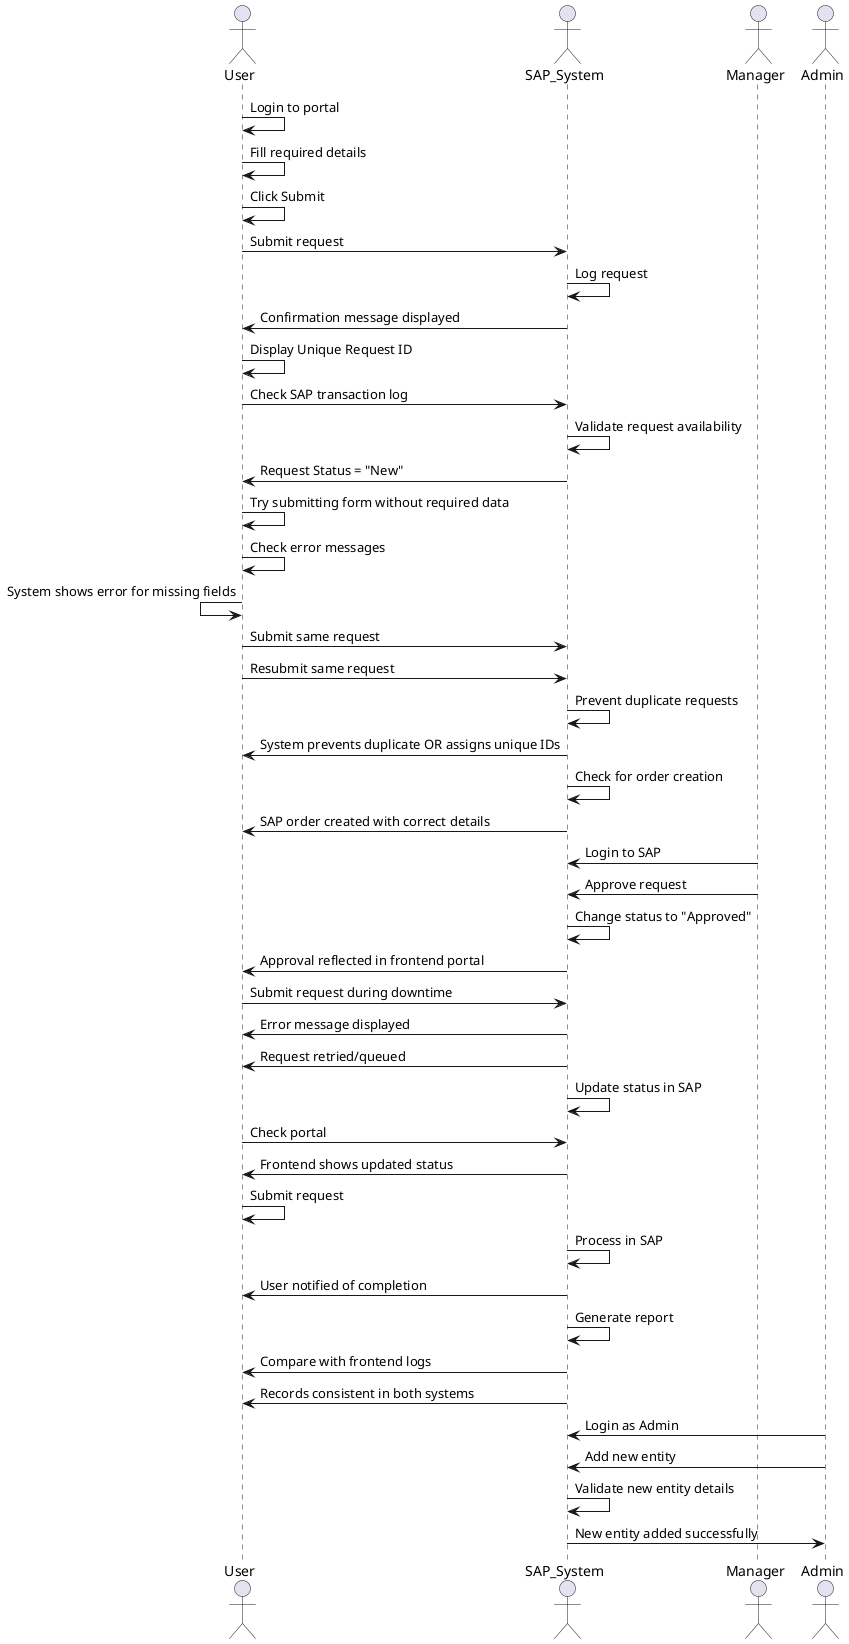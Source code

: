 @startuml
actor User
actor SAP_System
actor Manager
actor Admin

User -> User: Login to portal
User -> User: Fill required details
User -> User: Click Submit
User -> SAP_System: Submit request
SAP_System -> SAP_System: Log request
User <- SAP_System: Confirmation message displayed
User -> User: Display Unique Request ID 

User -> SAP_System: Check SAP transaction log
SAP_System -> SAP_System: Validate request availability
User <- SAP_System: Request Status = "New"

User -> User: Try submitting form without required data
User -> User: Check error messages
User <- User: System shows error for missing fields

User -> SAP_System: Submit same request
User -> SAP_System: Resubmit same request
SAP_System -> SAP_System: Prevent duplicate requests
User <- SAP_System: System prevents duplicate OR assigns unique IDs

SAP_System -> SAP_System: Check for order creation
User <- SAP_System: SAP order created with correct details

Manager -> SAP_System: Login to SAP
Manager -> SAP_System: Approve request
SAP_System -> SAP_System: Change status to "Approved"
User <- SAP_System: Approval reflected in frontend portal

User -> SAP_System: Submit request during downtime
SAP_System -> User: Error message displayed
User <- SAP_System: Request retried/queued 

SAP_System -> SAP_System: Update status in SAP
User -> SAP_System: Check portal
SAP_System -> User: Frontend shows updated status

User -> User: Submit request
SAP_System -> SAP_System: Process in SAP
SAP_System -> User: User notified of completion

SAP_System -> SAP_System: Generate report
SAP_System -> User: Compare with frontend logs
User <- SAP_System: Records consistent in both systems

Admin -> SAP_System: Login as Admin
Admin -> SAP_System: Add new entity
SAP_System -> SAP_System: Validate new entity details
Admin <- SAP_System: New entity added successfully
@enduml